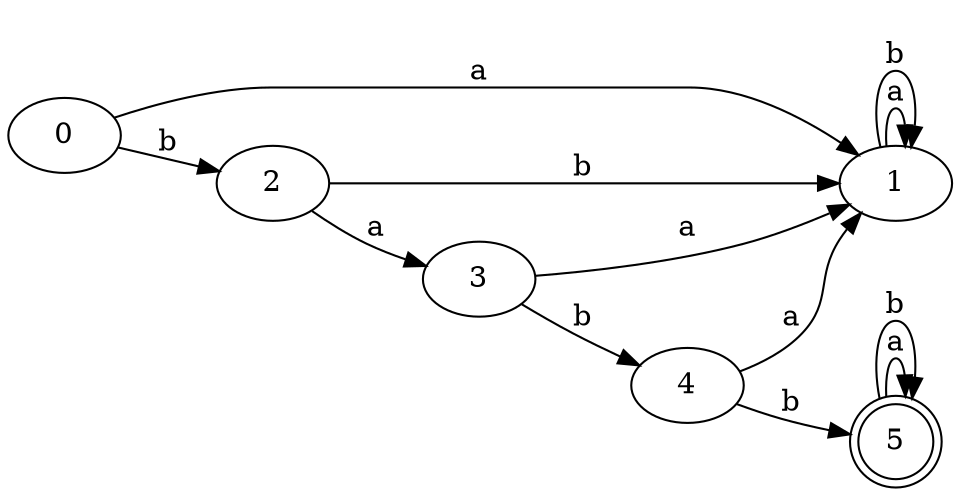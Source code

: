 digraph Automata {
	rankdir=LR
	0 [label=0]
	0 -> 1 [label=a]
	0 -> 2 [label=b]
	1 [label=1]
	1 -> 1 [label=a]
	1 -> 1 [label=b]
	2 [label=2]
	2 -> 3 [label=a]
	2 -> 1 [label=b]
	3 [label=3]
	3 -> 1 [label=a]
	3 -> 4 [label=b]
	4 [label=4]
	4 -> 1 [label=a]
	4 -> 5 [label=b]
	5 [label=5 shape=doublecircle]
	5 -> 5 [label=a]
	5 -> 5 [label=b]
}
